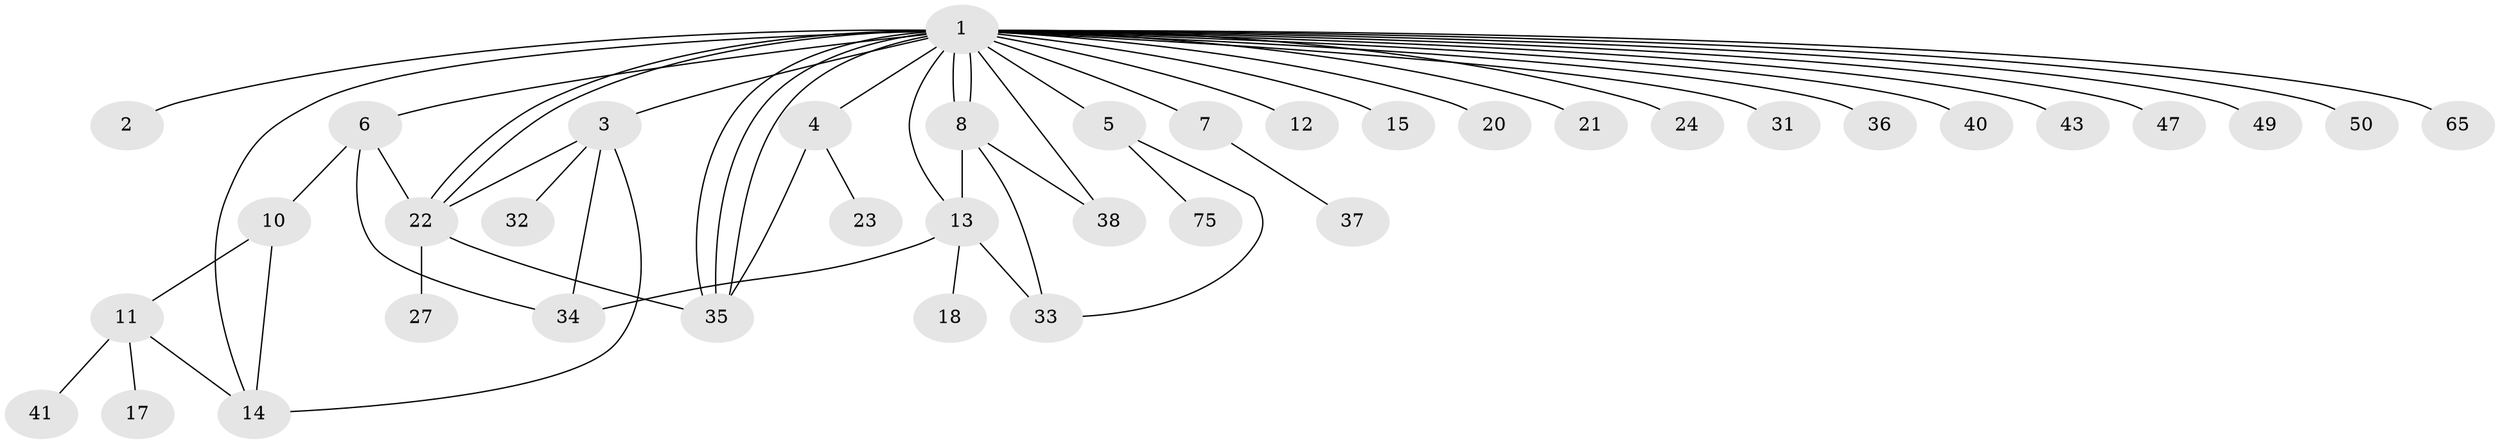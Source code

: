 // original degree distribution, {34: 0.012987012987012988, 1: 0.6103896103896104, 5: 0.06493506493506493, 3: 0.07792207792207792, 6: 0.06493506493506493, 2: 0.11688311688311688, 8: 0.012987012987012988, 7: 0.025974025974025976, 4: 0.012987012987012988}
// Generated by graph-tools (version 1.1) at 2025/14/03/09/25 04:14:22]
// undirected, 38 vertices, 54 edges
graph export_dot {
graph [start="1"]
  node [color=gray90,style=filled];
  1;
  2;
  3 [super="+19+28"];
  4;
  5;
  6 [super="+9+45+76"];
  7;
  8 [super="+26+67+72"];
  10 [super="+16+61+39"];
  11 [super="+64+70"];
  12;
  13 [super="+62+57+48"];
  14 [super="+60+58+25+29"];
  15;
  17;
  18;
  20 [super="+46"];
  21;
  22 [super="+30"];
  23;
  24;
  27;
  31;
  32 [super="+53"];
  33 [super="+73+42+44"];
  34 [super="+66+51"];
  35 [super="+59"];
  36 [super="+69+55"];
  37;
  38;
  40;
  41;
  43;
  47;
  49;
  50;
  65;
  75;
  1 -- 2;
  1 -- 3;
  1 -- 4;
  1 -- 5;
  1 -- 6;
  1 -- 7;
  1 -- 8 [weight=2];
  1 -- 8;
  1 -- 12;
  1 -- 13 [weight=2];
  1 -- 14 [weight=2];
  1 -- 15;
  1 -- 20;
  1 -- 21;
  1 -- 22 [weight=2];
  1 -- 22;
  1 -- 24;
  1 -- 31;
  1 -- 35;
  1 -- 35;
  1 -- 35;
  1 -- 36;
  1 -- 38;
  1 -- 40;
  1 -- 43;
  1 -- 47;
  1 -- 49;
  1 -- 50;
  1 -- 65;
  3 -- 32;
  3 -- 34;
  3 -- 14 [weight=2];
  3 -- 22;
  4 -- 23;
  4 -- 35;
  5 -- 33;
  5 -- 75;
  6 -- 10;
  6 -- 34;
  6 -- 22;
  7 -- 37;
  8 -- 33;
  8 -- 38;
  8 -- 13;
  10 -- 11;
  10 -- 14;
  11 -- 14;
  11 -- 17;
  11 -- 41;
  13 -- 18;
  13 -- 33;
  13 -- 34;
  22 -- 27;
  22 -- 35;
}
